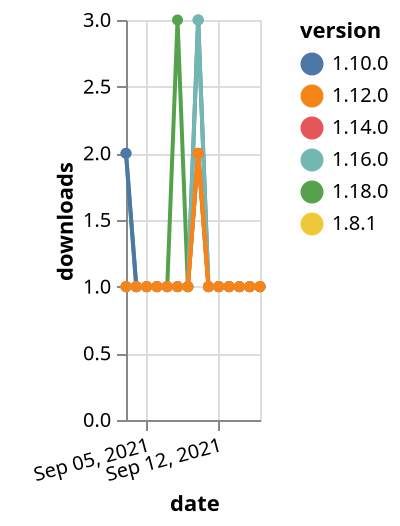 {"$schema": "https://vega.github.io/schema/vega-lite/v5.json", "description": "A simple bar chart with embedded data.", "data": {"values": [{"date": "2021-09-03", "total": 122, "delta": 2, "version": "1.18.0"}, {"date": "2021-09-04", "total": 123, "delta": 1, "version": "1.18.0"}, {"date": "2021-09-05", "total": 124, "delta": 1, "version": "1.18.0"}, {"date": "2021-09-06", "total": 125, "delta": 1, "version": "1.18.0"}, {"date": "2021-09-07", "total": 126, "delta": 1, "version": "1.18.0"}, {"date": "2021-09-08", "total": 129, "delta": 3, "version": "1.18.0"}, {"date": "2021-09-09", "total": 130, "delta": 1, "version": "1.18.0"}, {"date": "2021-09-10", "total": 132, "delta": 2, "version": "1.18.0"}, {"date": "2021-09-11", "total": 133, "delta": 1, "version": "1.18.0"}, {"date": "2021-09-12", "total": 134, "delta": 1, "version": "1.18.0"}, {"date": "2021-09-13", "total": 135, "delta": 1, "version": "1.18.0"}, {"date": "2021-09-14", "total": 136, "delta": 1, "version": "1.18.0"}, {"date": "2021-09-15", "total": 137, "delta": 1, "version": "1.18.0"}, {"date": "2021-09-16", "total": 138, "delta": 1, "version": "1.18.0"}, {"date": "2021-09-03", "total": 327, "delta": 2, "version": "1.10.0"}, {"date": "2021-09-04", "total": 328, "delta": 1, "version": "1.10.0"}, {"date": "2021-09-05", "total": 329, "delta": 1, "version": "1.10.0"}, {"date": "2021-09-06", "total": 330, "delta": 1, "version": "1.10.0"}, {"date": "2021-09-07", "total": 331, "delta": 1, "version": "1.10.0"}, {"date": "2021-09-08", "total": 332, "delta": 1, "version": "1.10.0"}, {"date": "2021-09-09", "total": 333, "delta": 1, "version": "1.10.0"}, {"date": "2021-09-10", "total": 336, "delta": 3, "version": "1.10.0"}, {"date": "2021-09-11", "total": 337, "delta": 1, "version": "1.10.0"}, {"date": "2021-09-12", "total": 338, "delta": 1, "version": "1.10.0"}, {"date": "2021-09-13", "total": 339, "delta": 1, "version": "1.10.0"}, {"date": "2021-09-14", "total": 340, "delta": 1, "version": "1.10.0"}, {"date": "2021-09-15", "total": 341, "delta": 1, "version": "1.10.0"}, {"date": "2021-09-16", "total": 342, "delta": 1, "version": "1.10.0"}, {"date": "2021-09-03", "total": 181, "delta": 1, "version": "1.16.0"}, {"date": "2021-09-04", "total": 182, "delta": 1, "version": "1.16.0"}, {"date": "2021-09-05", "total": 183, "delta": 1, "version": "1.16.0"}, {"date": "2021-09-06", "total": 184, "delta": 1, "version": "1.16.0"}, {"date": "2021-09-07", "total": 185, "delta": 1, "version": "1.16.0"}, {"date": "2021-09-08", "total": 186, "delta": 1, "version": "1.16.0"}, {"date": "2021-09-09", "total": 187, "delta": 1, "version": "1.16.0"}, {"date": "2021-09-10", "total": 190, "delta": 3, "version": "1.16.0"}, {"date": "2021-09-11", "total": 191, "delta": 1, "version": "1.16.0"}, {"date": "2021-09-12", "total": 192, "delta": 1, "version": "1.16.0"}, {"date": "2021-09-13", "total": 193, "delta": 1, "version": "1.16.0"}, {"date": "2021-09-14", "total": 194, "delta": 1, "version": "1.16.0"}, {"date": "2021-09-15", "total": 195, "delta": 1, "version": "1.16.0"}, {"date": "2021-09-16", "total": 196, "delta": 1, "version": "1.16.0"}, {"date": "2021-09-03", "total": 236, "delta": 1, "version": "1.8.1"}, {"date": "2021-09-04", "total": 237, "delta": 1, "version": "1.8.1"}, {"date": "2021-09-05", "total": 238, "delta": 1, "version": "1.8.1"}, {"date": "2021-09-06", "total": 239, "delta": 1, "version": "1.8.1"}, {"date": "2021-09-07", "total": 240, "delta": 1, "version": "1.8.1"}, {"date": "2021-09-08", "total": 241, "delta": 1, "version": "1.8.1"}, {"date": "2021-09-09", "total": 242, "delta": 1, "version": "1.8.1"}, {"date": "2021-09-10", "total": 244, "delta": 2, "version": "1.8.1"}, {"date": "2021-09-11", "total": 245, "delta": 1, "version": "1.8.1"}, {"date": "2021-09-12", "total": 246, "delta": 1, "version": "1.8.1"}, {"date": "2021-09-13", "total": 247, "delta": 1, "version": "1.8.1"}, {"date": "2021-09-14", "total": 248, "delta": 1, "version": "1.8.1"}, {"date": "2021-09-15", "total": 249, "delta": 1, "version": "1.8.1"}, {"date": "2021-09-16", "total": 250, "delta": 1, "version": "1.8.1"}, {"date": "2021-09-03", "total": 162, "delta": 1, "version": "1.14.0"}, {"date": "2021-09-04", "total": 163, "delta": 1, "version": "1.14.0"}, {"date": "2021-09-05", "total": 164, "delta": 1, "version": "1.14.0"}, {"date": "2021-09-06", "total": 165, "delta": 1, "version": "1.14.0"}, {"date": "2021-09-07", "total": 166, "delta": 1, "version": "1.14.0"}, {"date": "2021-09-08", "total": 167, "delta": 1, "version": "1.14.0"}, {"date": "2021-09-09", "total": 168, "delta": 1, "version": "1.14.0"}, {"date": "2021-09-10", "total": 170, "delta": 2, "version": "1.14.0"}, {"date": "2021-09-11", "total": 171, "delta": 1, "version": "1.14.0"}, {"date": "2021-09-12", "total": 172, "delta": 1, "version": "1.14.0"}, {"date": "2021-09-13", "total": 173, "delta": 1, "version": "1.14.0"}, {"date": "2021-09-14", "total": 174, "delta": 1, "version": "1.14.0"}, {"date": "2021-09-15", "total": 175, "delta": 1, "version": "1.14.0"}, {"date": "2021-09-16", "total": 176, "delta": 1, "version": "1.14.0"}, {"date": "2021-09-03", "total": 182, "delta": 1, "version": "1.12.0"}, {"date": "2021-09-04", "total": 183, "delta": 1, "version": "1.12.0"}, {"date": "2021-09-05", "total": 184, "delta": 1, "version": "1.12.0"}, {"date": "2021-09-06", "total": 185, "delta": 1, "version": "1.12.0"}, {"date": "2021-09-07", "total": 186, "delta": 1, "version": "1.12.0"}, {"date": "2021-09-08", "total": 187, "delta": 1, "version": "1.12.0"}, {"date": "2021-09-09", "total": 188, "delta": 1, "version": "1.12.0"}, {"date": "2021-09-10", "total": 190, "delta": 2, "version": "1.12.0"}, {"date": "2021-09-11", "total": 191, "delta": 1, "version": "1.12.0"}, {"date": "2021-09-12", "total": 192, "delta": 1, "version": "1.12.0"}, {"date": "2021-09-13", "total": 193, "delta": 1, "version": "1.12.0"}, {"date": "2021-09-14", "total": 194, "delta": 1, "version": "1.12.0"}, {"date": "2021-09-15", "total": 195, "delta": 1, "version": "1.12.0"}, {"date": "2021-09-16", "total": 196, "delta": 1, "version": "1.12.0"}]}, "width": "container", "mark": {"type": "line", "point": {"filled": true}}, "encoding": {"x": {"field": "date", "type": "temporal", "timeUnit": "yearmonthdate", "title": "date", "axis": {"labelAngle": -15}}, "y": {"field": "delta", "type": "quantitative", "title": "downloads"}, "color": {"field": "version", "type": "nominal"}, "tooltip": {"field": "delta"}}}